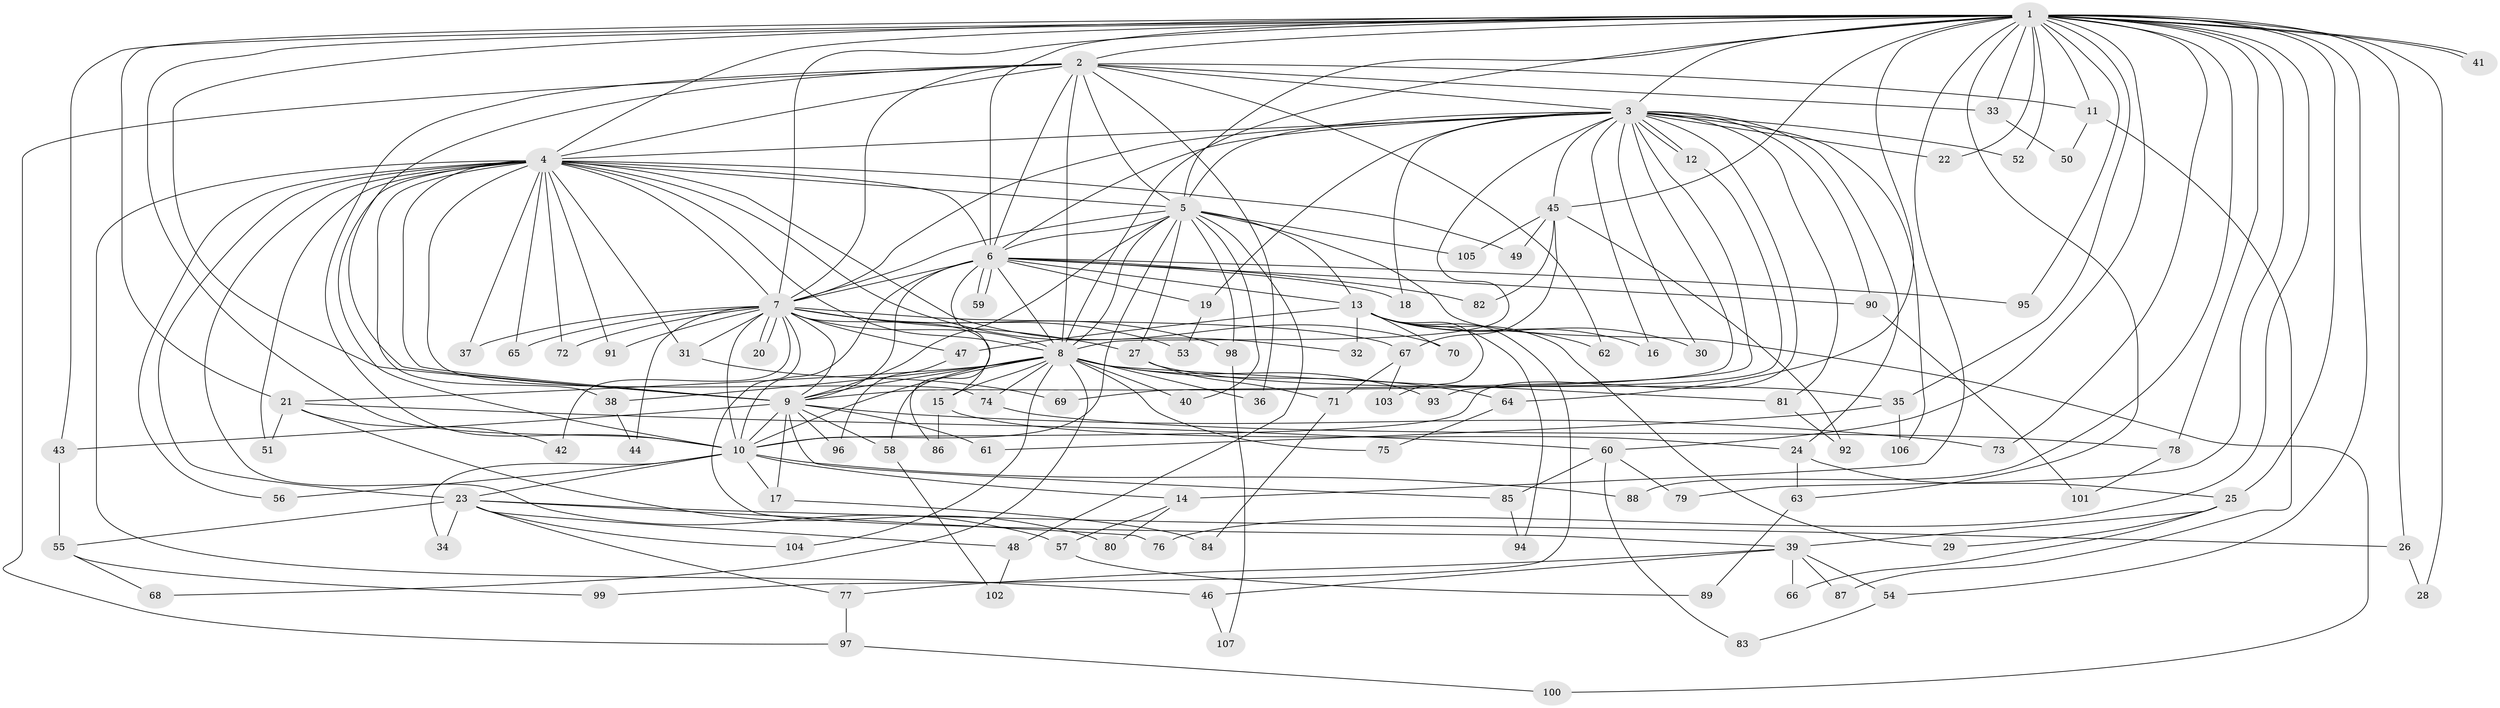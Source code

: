 // coarse degree distribution, {24: 0.015625, 29: 0.015625, 12: 0.015625, 2: 0.53125, 1: 0.15625, 6: 0.078125, 3: 0.125, 18: 0.015625, 10: 0.015625, 4: 0.015625, 7: 0.015625}
// Generated by graph-tools (version 1.1) at 2025/48/03/04/25 21:48:15]
// undirected, 107 vertices, 239 edges
graph export_dot {
graph [start="1"]
  node [color=gray90,style=filled];
  1;
  2;
  3;
  4;
  5;
  6;
  7;
  8;
  9;
  10;
  11;
  12;
  13;
  14;
  15;
  16;
  17;
  18;
  19;
  20;
  21;
  22;
  23;
  24;
  25;
  26;
  27;
  28;
  29;
  30;
  31;
  32;
  33;
  34;
  35;
  36;
  37;
  38;
  39;
  40;
  41;
  42;
  43;
  44;
  45;
  46;
  47;
  48;
  49;
  50;
  51;
  52;
  53;
  54;
  55;
  56;
  57;
  58;
  59;
  60;
  61;
  62;
  63;
  64;
  65;
  66;
  67;
  68;
  69;
  70;
  71;
  72;
  73;
  74;
  75;
  76;
  77;
  78;
  79;
  80;
  81;
  82;
  83;
  84;
  85;
  86;
  87;
  88;
  89;
  90;
  91;
  92;
  93;
  94;
  95;
  96;
  97;
  98;
  99;
  100;
  101;
  102;
  103;
  104;
  105;
  106;
  107;
  1 -- 2;
  1 -- 3;
  1 -- 4;
  1 -- 5;
  1 -- 6;
  1 -- 7;
  1 -- 8;
  1 -- 9;
  1 -- 10;
  1 -- 11;
  1 -- 14;
  1 -- 21;
  1 -- 22;
  1 -- 25;
  1 -- 26;
  1 -- 28;
  1 -- 33;
  1 -- 35;
  1 -- 41;
  1 -- 41;
  1 -- 43;
  1 -- 45;
  1 -- 52;
  1 -- 54;
  1 -- 60;
  1 -- 63;
  1 -- 64;
  1 -- 73;
  1 -- 76;
  1 -- 78;
  1 -- 79;
  1 -- 88;
  1 -- 95;
  2 -- 3;
  2 -- 4;
  2 -- 5;
  2 -- 6;
  2 -- 7;
  2 -- 8;
  2 -- 9;
  2 -- 10;
  2 -- 11;
  2 -- 33;
  2 -- 36;
  2 -- 62;
  2 -- 97;
  3 -- 4;
  3 -- 5;
  3 -- 6;
  3 -- 7;
  3 -- 8;
  3 -- 9;
  3 -- 10;
  3 -- 12;
  3 -- 12;
  3 -- 16;
  3 -- 18;
  3 -- 19;
  3 -- 22;
  3 -- 24;
  3 -- 30;
  3 -- 45;
  3 -- 52;
  3 -- 69;
  3 -- 81;
  3 -- 90;
  3 -- 106;
  4 -- 5;
  4 -- 6;
  4 -- 7;
  4 -- 8;
  4 -- 9;
  4 -- 10;
  4 -- 23;
  4 -- 31;
  4 -- 32;
  4 -- 37;
  4 -- 38;
  4 -- 46;
  4 -- 49;
  4 -- 51;
  4 -- 56;
  4 -- 57;
  4 -- 65;
  4 -- 70;
  4 -- 72;
  4 -- 74;
  4 -- 91;
  5 -- 6;
  5 -- 7;
  5 -- 8;
  5 -- 9;
  5 -- 10;
  5 -- 13;
  5 -- 27;
  5 -- 40;
  5 -- 48;
  5 -- 98;
  5 -- 100;
  5 -- 105;
  6 -- 7;
  6 -- 8;
  6 -- 9;
  6 -- 10;
  6 -- 13;
  6 -- 18;
  6 -- 19;
  6 -- 59;
  6 -- 59;
  6 -- 82;
  6 -- 86;
  6 -- 90;
  6 -- 95;
  7 -- 8;
  7 -- 9;
  7 -- 10;
  7 -- 15;
  7 -- 20;
  7 -- 20;
  7 -- 27;
  7 -- 31;
  7 -- 37;
  7 -- 39;
  7 -- 42;
  7 -- 44;
  7 -- 47;
  7 -- 53;
  7 -- 65;
  7 -- 67;
  7 -- 72;
  7 -- 91;
  7 -- 98;
  8 -- 9;
  8 -- 10;
  8 -- 15;
  8 -- 21;
  8 -- 36;
  8 -- 38;
  8 -- 40;
  8 -- 58;
  8 -- 64;
  8 -- 68;
  8 -- 74;
  8 -- 75;
  8 -- 81;
  8 -- 93;
  8 -- 104;
  9 -- 10;
  9 -- 17;
  9 -- 43;
  9 -- 58;
  9 -- 61;
  9 -- 73;
  9 -- 85;
  9 -- 96;
  10 -- 14;
  10 -- 17;
  10 -- 23;
  10 -- 34;
  10 -- 56;
  10 -- 88;
  11 -- 50;
  11 -- 87;
  12 -- 93;
  13 -- 16;
  13 -- 29;
  13 -- 30;
  13 -- 32;
  13 -- 47;
  13 -- 62;
  13 -- 70;
  13 -- 94;
  13 -- 99;
  13 -- 103;
  14 -- 57;
  14 -- 80;
  15 -- 24;
  15 -- 86;
  17 -- 84;
  19 -- 53;
  21 -- 42;
  21 -- 51;
  21 -- 60;
  21 -- 80;
  23 -- 26;
  23 -- 34;
  23 -- 48;
  23 -- 55;
  23 -- 76;
  23 -- 77;
  23 -- 104;
  24 -- 25;
  24 -- 63;
  25 -- 29;
  25 -- 39;
  25 -- 66;
  26 -- 28;
  27 -- 35;
  27 -- 71;
  31 -- 69;
  33 -- 50;
  35 -- 61;
  35 -- 106;
  38 -- 44;
  39 -- 46;
  39 -- 54;
  39 -- 66;
  39 -- 77;
  39 -- 87;
  43 -- 55;
  45 -- 49;
  45 -- 67;
  45 -- 82;
  45 -- 92;
  45 -- 105;
  46 -- 107;
  47 -- 96;
  48 -- 102;
  54 -- 83;
  55 -- 68;
  55 -- 99;
  57 -- 89;
  58 -- 102;
  60 -- 79;
  60 -- 83;
  60 -- 85;
  63 -- 89;
  64 -- 75;
  67 -- 71;
  67 -- 103;
  71 -- 84;
  74 -- 78;
  77 -- 97;
  78 -- 101;
  81 -- 92;
  85 -- 94;
  90 -- 101;
  97 -- 100;
  98 -- 107;
}
